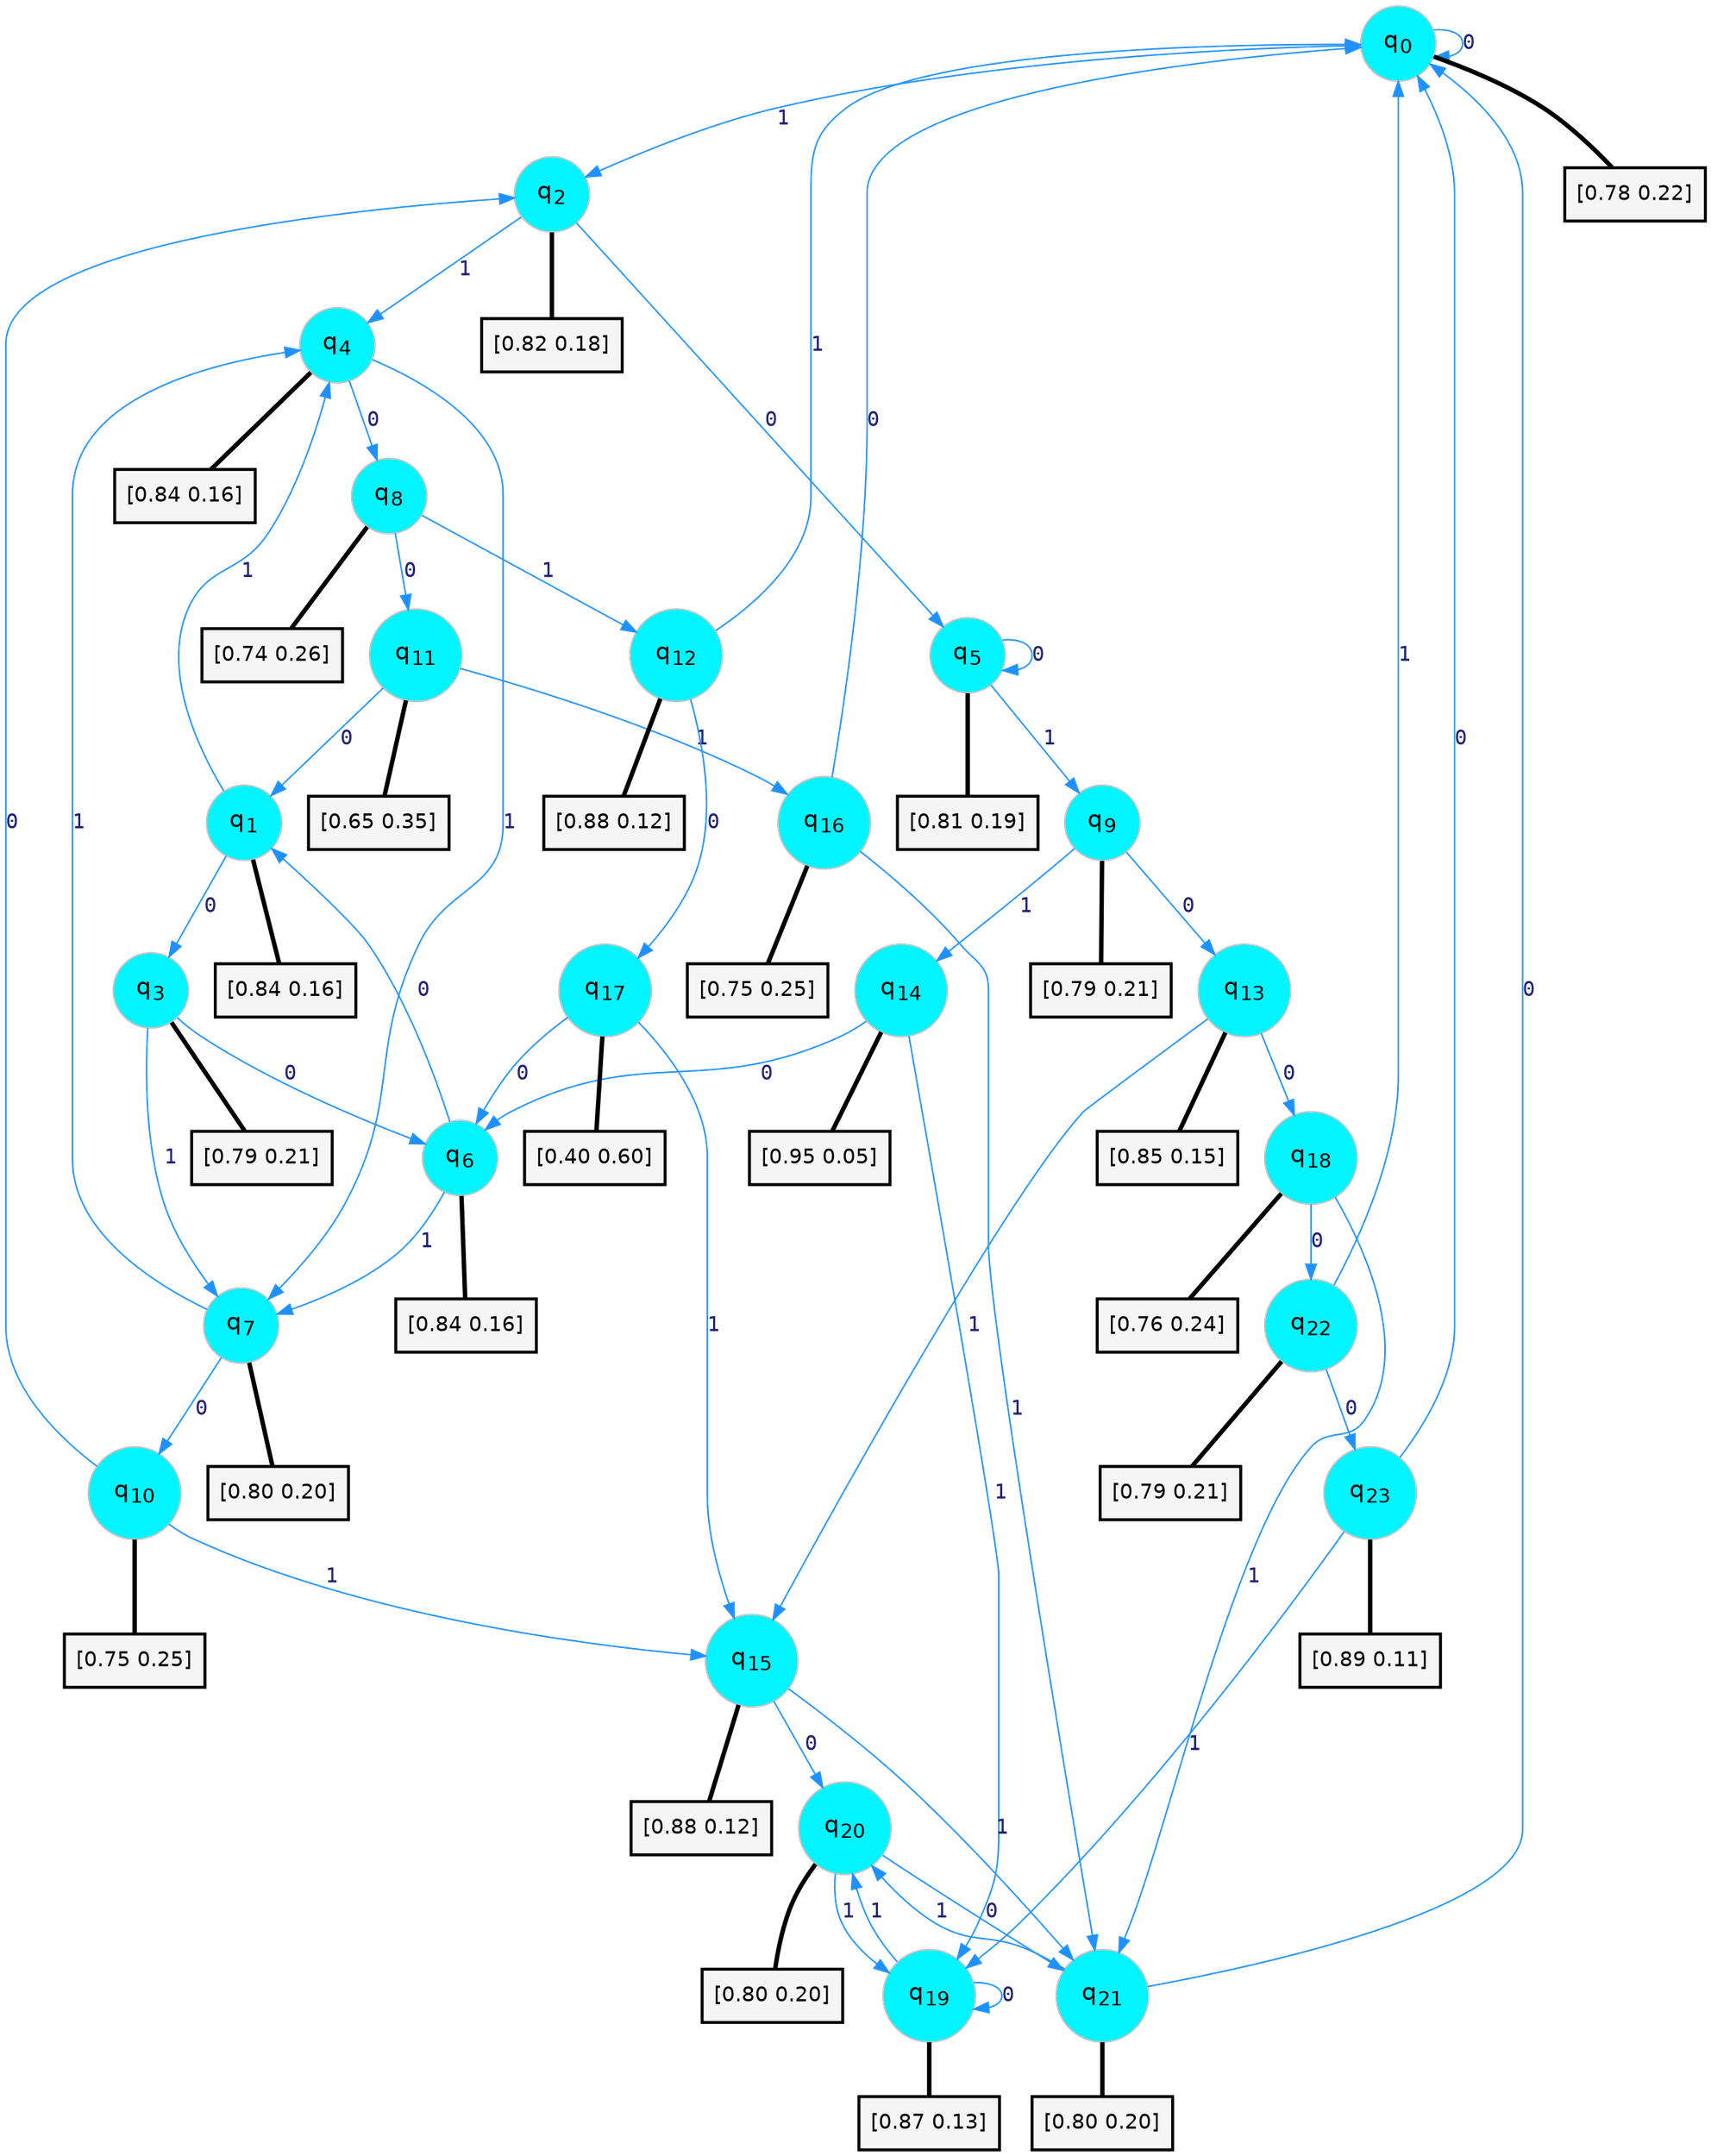 digraph G {
graph [
bgcolor=transparent, dpi=300, rankdir=TD, size="40,25"];
node [
color=gray, fillcolor=turquoise1, fontcolor=black, fontname=Helvetica, fontsize=16, fontweight=bold, shape=circle, style=filled];
edge [
arrowsize=1, color=dodgerblue1, fontcolor=midnightblue, fontname=courier, fontweight=bold, penwidth=1, style=solid, weight=20];
0[label=<q<SUB>0</SUB>>];
1[label=<q<SUB>1</SUB>>];
2[label=<q<SUB>2</SUB>>];
3[label=<q<SUB>3</SUB>>];
4[label=<q<SUB>4</SUB>>];
5[label=<q<SUB>5</SUB>>];
6[label=<q<SUB>6</SUB>>];
7[label=<q<SUB>7</SUB>>];
8[label=<q<SUB>8</SUB>>];
9[label=<q<SUB>9</SUB>>];
10[label=<q<SUB>10</SUB>>];
11[label=<q<SUB>11</SUB>>];
12[label=<q<SUB>12</SUB>>];
13[label=<q<SUB>13</SUB>>];
14[label=<q<SUB>14</SUB>>];
15[label=<q<SUB>15</SUB>>];
16[label=<q<SUB>16</SUB>>];
17[label=<q<SUB>17</SUB>>];
18[label=<q<SUB>18</SUB>>];
19[label=<q<SUB>19</SUB>>];
20[label=<q<SUB>20</SUB>>];
21[label=<q<SUB>21</SUB>>];
22[label=<q<SUB>22</SUB>>];
23[label=<q<SUB>23</SUB>>];
24[label="[0.78 0.22]", shape=box,fontcolor=black, fontname=Helvetica, fontsize=14, penwidth=2, fillcolor=whitesmoke,color=black];
25[label="[0.84 0.16]", shape=box,fontcolor=black, fontname=Helvetica, fontsize=14, penwidth=2, fillcolor=whitesmoke,color=black];
26[label="[0.82 0.18]", shape=box,fontcolor=black, fontname=Helvetica, fontsize=14, penwidth=2, fillcolor=whitesmoke,color=black];
27[label="[0.79 0.21]", shape=box,fontcolor=black, fontname=Helvetica, fontsize=14, penwidth=2, fillcolor=whitesmoke,color=black];
28[label="[0.84 0.16]", shape=box,fontcolor=black, fontname=Helvetica, fontsize=14, penwidth=2, fillcolor=whitesmoke,color=black];
29[label="[0.81 0.19]", shape=box,fontcolor=black, fontname=Helvetica, fontsize=14, penwidth=2, fillcolor=whitesmoke,color=black];
30[label="[0.84 0.16]", shape=box,fontcolor=black, fontname=Helvetica, fontsize=14, penwidth=2, fillcolor=whitesmoke,color=black];
31[label="[0.80 0.20]", shape=box,fontcolor=black, fontname=Helvetica, fontsize=14, penwidth=2, fillcolor=whitesmoke,color=black];
32[label="[0.74 0.26]", shape=box,fontcolor=black, fontname=Helvetica, fontsize=14, penwidth=2, fillcolor=whitesmoke,color=black];
33[label="[0.79 0.21]", shape=box,fontcolor=black, fontname=Helvetica, fontsize=14, penwidth=2, fillcolor=whitesmoke,color=black];
34[label="[0.75 0.25]", shape=box,fontcolor=black, fontname=Helvetica, fontsize=14, penwidth=2, fillcolor=whitesmoke,color=black];
35[label="[0.65 0.35]", shape=box,fontcolor=black, fontname=Helvetica, fontsize=14, penwidth=2, fillcolor=whitesmoke,color=black];
36[label="[0.88 0.12]", shape=box,fontcolor=black, fontname=Helvetica, fontsize=14, penwidth=2, fillcolor=whitesmoke,color=black];
37[label="[0.85 0.15]", shape=box,fontcolor=black, fontname=Helvetica, fontsize=14, penwidth=2, fillcolor=whitesmoke,color=black];
38[label="[0.95 0.05]", shape=box,fontcolor=black, fontname=Helvetica, fontsize=14, penwidth=2, fillcolor=whitesmoke,color=black];
39[label="[0.88 0.12]", shape=box,fontcolor=black, fontname=Helvetica, fontsize=14, penwidth=2, fillcolor=whitesmoke,color=black];
40[label="[0.75 0.25]", shape=box,fontcolor=black, fontname=Helvetica, fontsize=14, penwidth=2, fillcolor=whitesmoke,color=black];
41[label="[0.40 0.60]", shape=box,fontcolor=black, fontname=Helvetica, fontsize=14, penwidth=2, fillcolor=whitesmoke,color=black];
42[label="[0.76 0.24]", shape=box,fontcolor=black, fontname=Helvetica, fontsize=14, penwidth=2, fillcolor=whitesmoke,color=black];
43[label="[0.87 0.13]", shape=box,fontcolor=black, fontname=Helvetica, fontsize=14, penwidth=2, fillcolor=whitesmoke,color=black];
44[label="[0.80 0.20]", shape=box,fontcolor=black, fontname=Helvetica, fontsize=14, penwidth=2, fillcolor=whitesmoke,color=black];
45[label="[0.80 0.20]", shape=box,fontcolor=black, fontname=Helvetica, fontsize=14, penwidth=2, fillcolor=whitesmoke,color=black];
46[label="[0.79 0.21]", shape=box,fontcolor=black, fontname=Helvetica, fontsize=14, penwidth=2, fillcolor=whitesmoke,color=black];
47[label="[0.89 0.11]", shape=box,fontcolor=black, fontname=Helvetica, fontsize=14, penwidth=2, fillcolor=whitesmoke,color=black];
0->0 [label=0];
0->2 [label=1];
0->24 [arrowhead=none, penwidth=3,color=black];
1->3 [label=0];
1->4 [label=1];
1->25 [arrowhead=none, penwidth=3,color=black];
2->5 [label=0];
2->4 [label=1];
2->26 [arrowhead=none, penwidth=3,color=black];
3->6 [label=0];
3->7 [label=1];
3->27 [arrowhead=none, penwidth=3,color=black];
4->8 [label=0];
4->7 [label=1];
4->28 [arrowhead=none, penwidth=3,color=black];
5->5 [label=0];
5->9 [label=1];
5->29 [arrowhead=none, penwidth=3,color=black];
6->1 [label=0];
6->7 [label=1];
6->30 [arrowhead=none, penwidth=3,color=black];
7->10 [label=0];
7->4 [label=1];
7->31 [arrowhead=none, penwidth=3,color=black];
8->11 [label=0];
8->12 [label=1];
8->32 [arrowhead=none, penwidth=3,color=black];
9->13 [label=0];
9->14 [label=1];
9->33 [arrowhead=none, penwidth=3,color=black];
10->2 [label=0];
10->15 [label=1];
10->34 [arrowhead=none, penwidth=3,color=black];
11->1 [label=0];
11->16 [label=1];
11->35 [arrowhead=none, penwidth=3,color=black];
12->17 [label=0];
12->0 [label=1];
12->36 [arrowhead=none, penwidth=3,color=black];
13->18 [label=0];
13->15 [label=1];
13->37 [arrowhead=none, penwidth=3,color=black];
14->6 [label=0];
14->19 [label=1];
14->38 [arrowhead=none, penwidth=3,color=black];
15->20 [label=0];
15->21 [label=1];
15->39 [arrowhead=none, penwidth=3,color=black];
16->0 [label=0];
16->21 [label=1];
16->40 [arrowhead=none, penwidth=3,color=black];
17->6 [label=0];
17->15 [label=1];
17->41 [arrowhead=none, penwidth=3,color=black];
18->22 [label=0];
18->21 [label=1];
18->42 [arrowhead=none, penwidth=3,color=black];
19->19 [label=0];
19->20 [label=1];
19->43 [arrowhead=none, penwidth=3,color=black];
20->21 [label=0];
20->19 [label=1];
20->44 [arrowhead=none, penwidth=3,color=black];
21->0 [label=0];
21->20 [label=1];
21->45 [arrowhead=none, penwidth=3,color=black];
22->23 [label=0];
22->0 [label=1];
22->46 [arrowhead=none, penwidth=3,color=black];
23->0 [label=0];
23->19 [label=1];
23->47 [arrowhead=none, penwidth=3,color=black];
}

